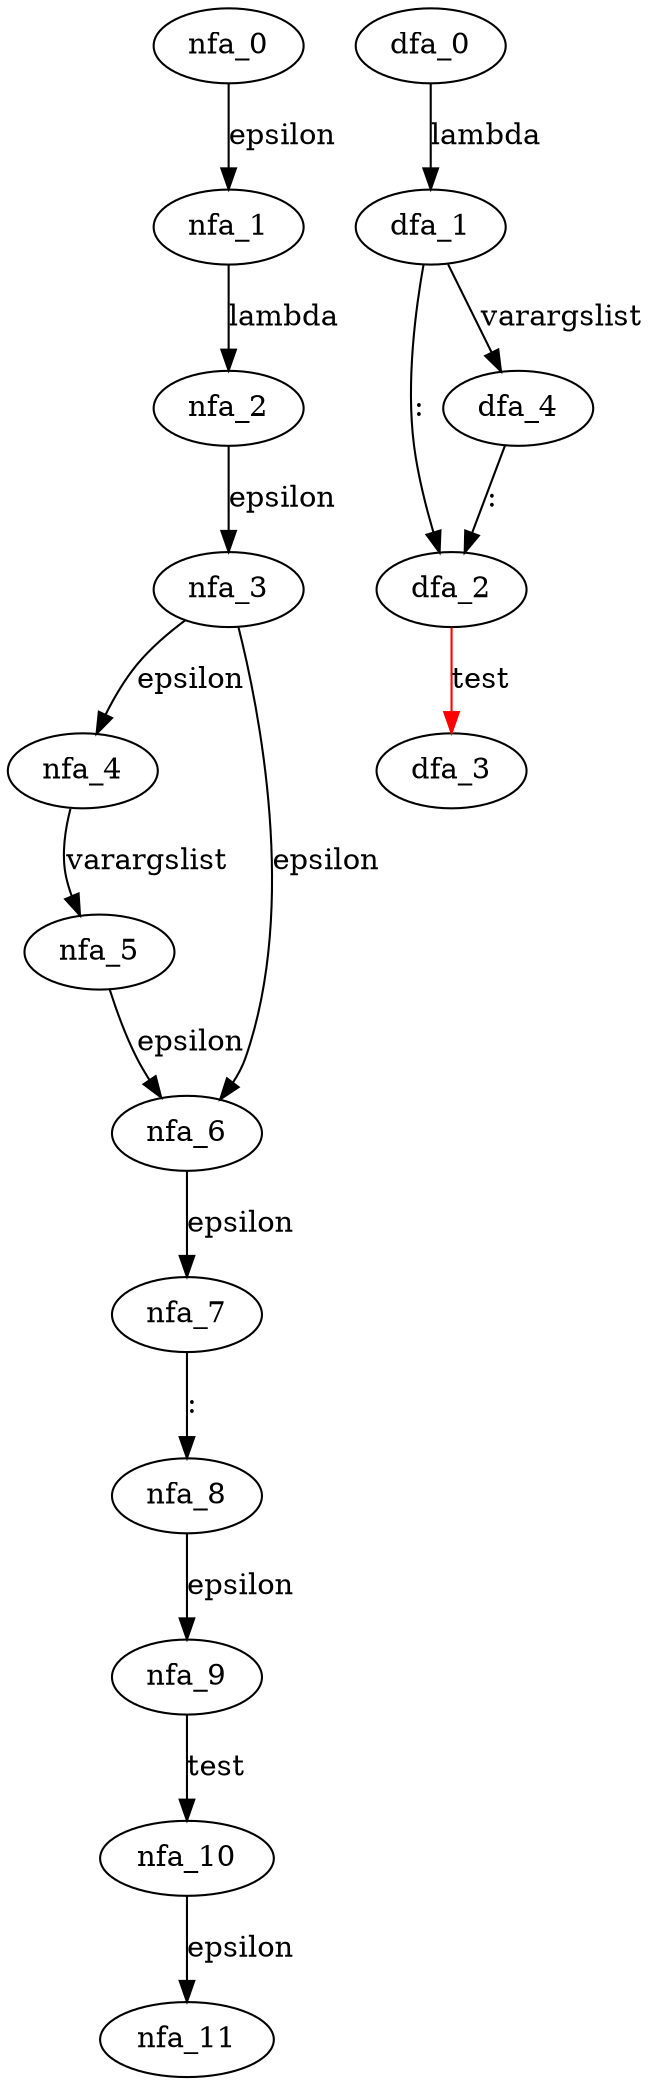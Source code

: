 digraph lambdef {
 subgraph lambdef_nfa {
  nfa_0->nfa_1[label=epsilon]
  nfa_1->nfa_2[label="lambda"]
  nfa_2->nfa_3[label=epsilon]
  nfa_3->nfa_4[label=epsilon]
  nfa_4->nfa_5[label=varargslist]
  nfa_5->nfa_6[label=epsilon]
  nfa_6->nfa_7[label=epsilon]
  nfa_7->nfa_8[label=":"]
  nfa_8->nfa_9[label=epsilon]
  nfa_9->nfa_10[label=test]
  nfa_10->nfa_11[label=epsilon]
  nfa_3->nfa_6[label=epsilon]
  }
 subgraph lambdef_dfa {
  dfa_0->dfa_1[label="lambda"]
  dfa_1->dfa_2[label=":"]
  dfa_2->dfa_3[label=test,color=red]
  dfa_1->dfa_4[label=varargslist]
  dfa_4->dfa_2[label=":"]
  }
}
